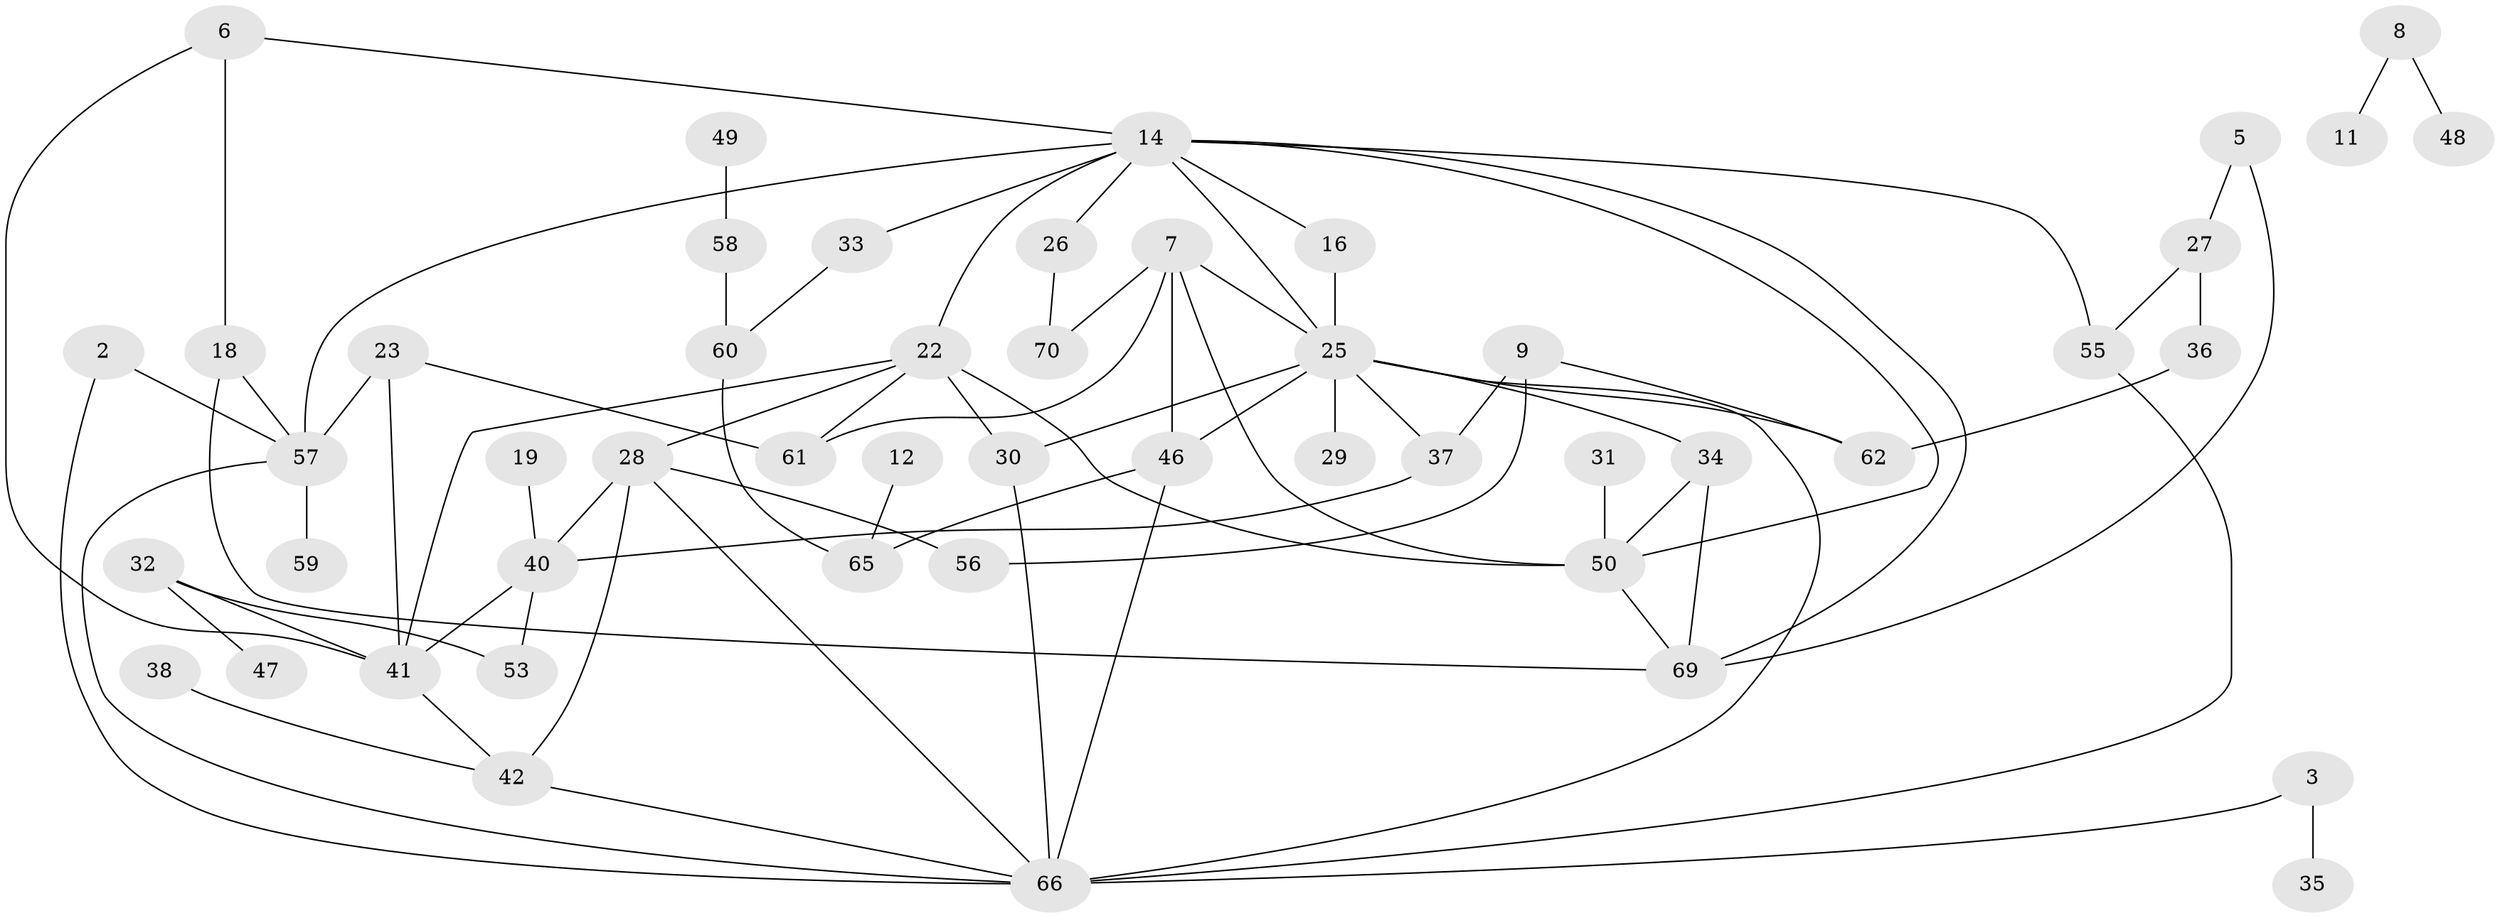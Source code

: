 // original degree distribution, {4: 0.1079136690647482, 1: 0.2733812949640288, 0: 0.12949640287769784, 2: 0.2158273381294964, 3: 0.2014388489208633, 6: 0.03597122302158273, 7: 0.014388489208633094, 5: 0.014388489208633094, 8: 0.007194244604316547}
// Generated by graph-tools (version 1.1) at 2025/00/03/09/25 03:00:41]
// undirected, 50 vertices, 79 edges
graph export_dot {
graph [start="1"]
  node [color=gray90,style=filled];
  2;
  3;
  5;
  6;
  7;
  8;
  9;
  11;
  12;
  14;
  16;
  18;
  19;
  22;
  23;
  25;
  26;
  27;
  28;
  29;
  30;
  31;
  32;
  33;
  34;
  35;
  36;
  37;
  38;
  40;
  41;
  42;
  46;
  47;
  48;
  49;
  50;
  53;
  55;
  56;
  57;
  58;
  59;
  60;
  61;
  62;
  65;
  66;
  69;
  70;
  2 -- 57 [weight=1.0];
  2 -- 66 [weight=1.0];
  3 -- 35 [weight=1.0];
  3 -- 66 [weight=1.0];
  5 -- 27 [weight=1.0];
  5 -- 69 [weight=1.0];
  6 -- 14 [weight=1.0];
  6 -- 18 [weight=1.0];
  6 -- 41 [weight=1.0];
  7 -- 25 [weight=1.0];
  7 -- 46 [weight=1.0];
  7 -- 50 [weight=1.0];
  7 -- 61 [weight=1.0];
  7 -- 70 [weight=1.0];
  8 -- 11 [weight=1.0];
  8 -- 48 [weight=1.0];
  9 -- 37 [weight=1.0];
  9 -- 56 [weight=1.0];
  9 -- 62 [weight=1.0];
  12 -- 65 [weight=1.0];
  14 -- 16 [weight=1.0];
  14 -- 22 [weight=1.0];
  14 -- 25 [weight=2.0];
  14 -- 26 [weight=1.0];
  14 -- 33 [weight=1.0];
  14 -- 50 [weight=1.0];
  14 -- 55 [weight=1.0];
  14 -- 57 [weight=2.0];
  14 -- 69 [weight=1.0];
  16 -- 25 [weight=1.0];
  18 -- 57 [weight=1.0];
  18 -- 69 [weight=1.0];
  19 -- 40 [weight=1.0];
  22 -- 28 [weight=1.0];
  22 -- 30 [weight=1.0];
  22 -- 41 [weight=1.0];
  22 -- 50 [weight=1.0];
  22 -- 61 [weight=1.0];
  23 -- 41 [weight=1.0];
  23 -- 57 [weight=1.0];
  23 -- 61 [weight=1.0];
  25 -- 29 [weight=1.0];
  25 -- 30 [weight=1.0];
  25 -- 34 [weight=1.0];
  25 -- 37 [weight=1.0];
  25 -- 46 [weight=1.0];
  25 -- 62 [weight=1.0];
  25 -- 66 [weight=1.0];
  26 -- 70 [weight=1.0];
  27 -- 36 [weight=1.0];
  27 -- 55 [weight=1.0];
  28 -- 40 [weight=2.0];
  28 -- 42 [weight=1.0];
  28 -- 56 [weight=1.0];
  28 -- 66 [weight=1.0];
  30 -- 66 [weight=1.0];
  31 -- 50 [weight=1.0];
  32 -- 41 [weight=1.0];
  32 -- 47 [weight=1.0];
  32 -- 53 [weight=1.0];
  33 -- 60 [weight=1.0];
  34 -- 50 [weight=1.0];
  34 -- 69 [weight=1.0];
  36 -- 62 [weight=1.0];
  37 -- 40 [weight=1.0];
  38 -- 42 [weight=1.0];
  40 -- 41 [weight=1.0];
  40 -- 53 [weight=1.0];
  41 -- 42 [weight=1.0];
  42 -- 66 [weight=1.0];
  46 -- 65 [weight=1.0];
  46 -- 66 [weight=1.0];
  49 -- 58 [weight=1.0];
  50 -- 69 [weight=1.0];
  55 -- 66 [weight=1.0];
  57 -- 59 [weight=1.0];
  57 -- 66 [weight=1.0];
  58 -- 60 [weight=1.0];
  60 -- 65 [weight=1.0];
}
